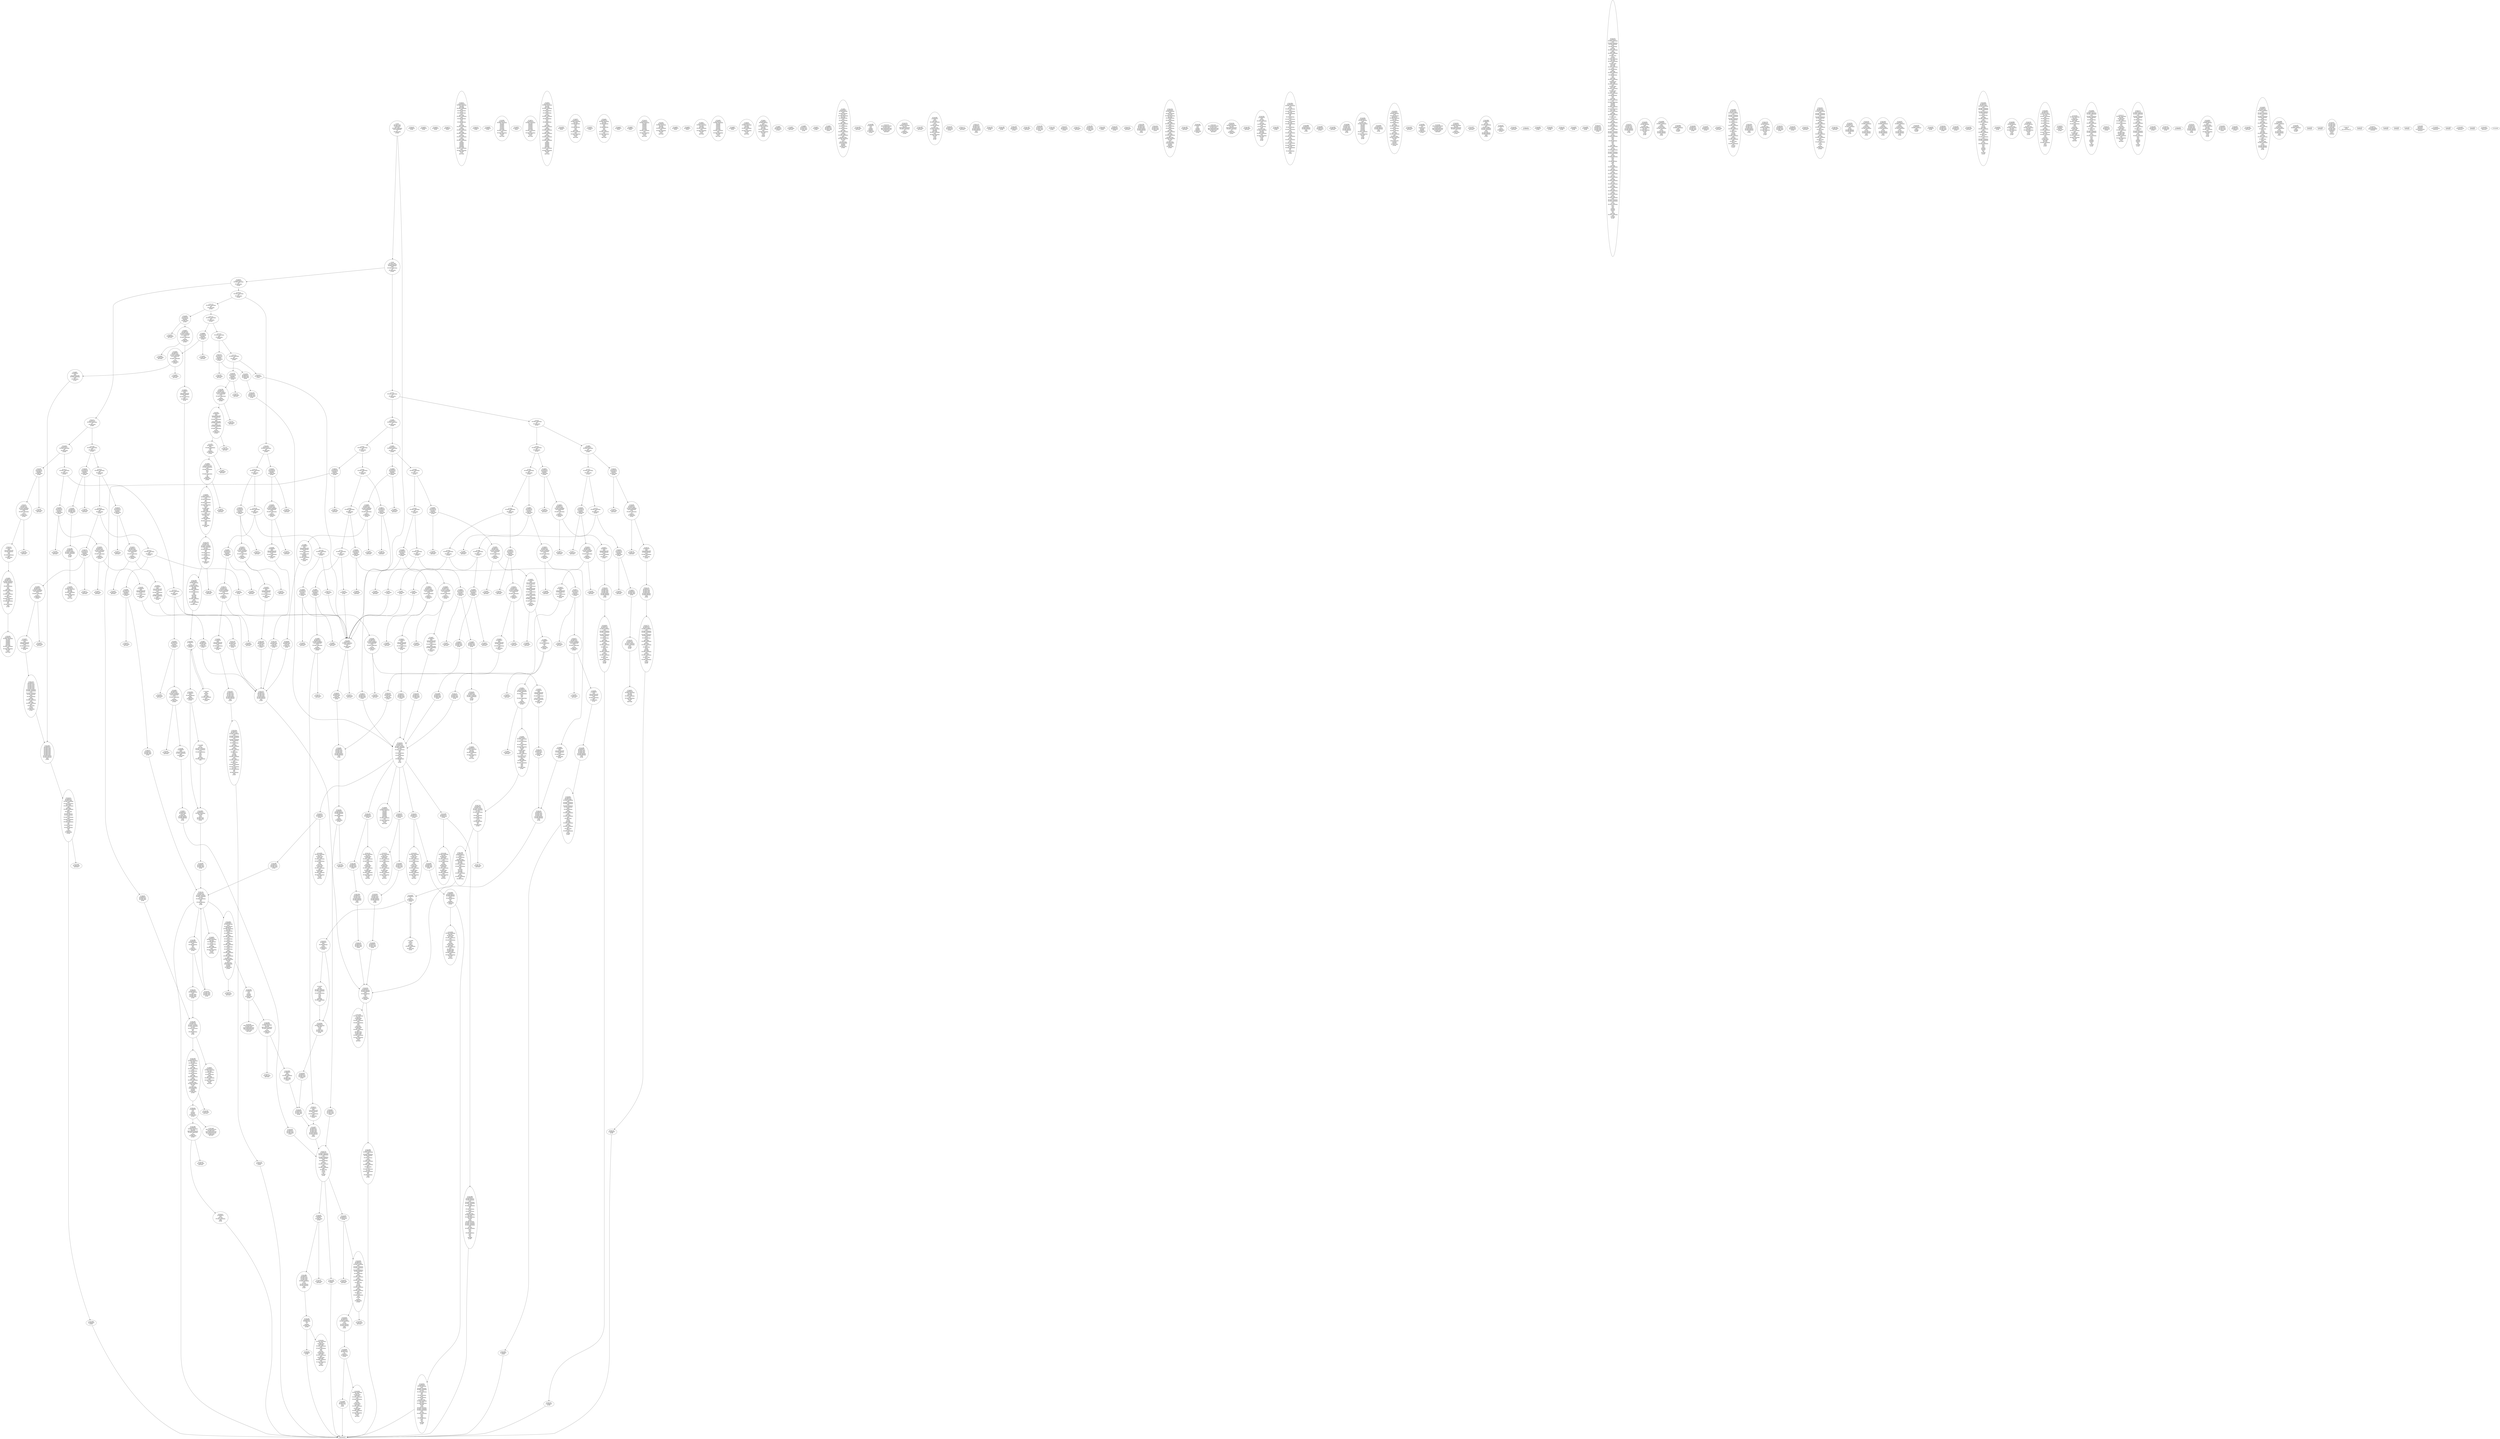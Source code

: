 /* Generated by GvGen v.1.0 (https://www.github.com/stricaud/gvgen) */

digraph G {
compound=true;
   node1 [label="[anywhere]"];
   node2 [label="# 0x0
PUSHX Data
PUSHX Data
MSTORE
PUSHX LogicData
CALLDATASIZE
LT
PUSHX Data
JUMPI
"];
   node3 [label="# 0xd
PUSHX Data
CALLDATALOAD
PUSHX BitData
SHR
PUSHX LogicData
GT
PUSHX Data
JUMPI
"];
   node4 [label="# 0x1e
PUSHX LogicData
GT
PUSHX Data
JUMPI
"];
   node5 [label="# 0x29
PUSHX LogicData
GT
PUSHX Data
JUMPI
"];
   node6 [label="# 0x34
PUSHX LogicData
EQ
PUSHX Data
JUMPI
"];
   node7 [label="# 0x3f
PUSHX LogicData
EQ
PUSHX Data
JUMPI
"];
   node8 [label="# 0x4a
PUSHX LogicData
EQ
PUSHX Data
JUMPI
"];
   node9 [label="# 0x55
PUSHX LogicData
EQ
PUSHX Data
JUMPI
"];
   node10 [label="# 0x60
PUSHX Data
JUMP
"];
   node11 [label="# 0x64
JUMPDEST
PUSHX LogicData
EQ
PUSHX Data
JUMPI
"];
   node12 [label="# 0x70
PUSHX LogicData
EQ
PUSHX Data
JUMPI
"];
   node13 [label="# 0x7b
PUSHX LogicData
EQ
PUSHX Data
JUMPI
"];
   node14 [label="# 0x86
PUSHX LogicData
EQ
PUSHX Data
JUMPI
"];
   node15 [label="# 0x91
PUSHX Data
JUMP
"];
   node16 [label="# 0x95
JUMPDEST
PUSHX LogicData
GT
PUSHX Data
JUMPI
"];
   node17 [label="# 0xa1
PUSHX LogicData
EQ
PUSHX Data
JUMPI
"];
   node18 [label="# 0xac
PUSHX LogicData
EQ
PUSHX Data
JUMPI
"];
   node19 [label="# 0xb7
PUSHX LogicData
EQ
PUSHX Data
JUMPI
"];
   node20 [label="# 0xc2
PUSHX LogicData
EQ
PUSHX Data
JUMPI
"];
   node21 [label="# 0xcd
PUSHX Data
JUMP
"];
   node22 [label="# 0xd1
JUMPDEST
PUSHX LogicData
EQ
PUSHX Data
JUMPI
"];
   node23 [label="# 0xdd
PUSHX LogicData
EQ
PUSHX Data
JUMPI
"];
   node24 [label="# 0xe8
PUSHX LogicData
EQ
PUSHX Data
JUMPI
"];
   node25 [label="# 0xf3
PUSHX LogicData
EQ
PUSHX Data
JUMPI
"];
   node26 [label="# 0xfe
PUSHX Data
JUMP
"];
   node27 [label="# 0x102
JUMPDEST
PUSHX LogicData
GT
PUSHX Data
JUMPI
"];
   node28 [label="# 0x10e
PUSHX LogicData
GT
PUSHX Data
JUMPI
"];
   node29 [label="# 0x119
PUSHX LogicData
EQ
PUSHX Data
JUMPI
"];
   node30 [label="# 0x124
PUSHX LogicData
EQ
PUSHX Data
JUMPI
"];
   node31 [label="# 0x12f
PUSHX LogicData
EQ
PUSHX Data
JUMPI
"];
   node32 [label="# 0x13a
PUSHX LogicData
EQ
PUSHX Data
JUMPI
"];
   node33 [label="# 0x145
PUSHX Data
JUMP
"];
   node34 [label="# 0x149
JUMPDEST
PUSHX LogicData
EQ
PUSHX Data
JUMPI
"];
   node35 [label="# 0x155
PUSHX LogicData
EQ
PUSHX Data
JUMPI
"];
   node36 [label="# 0x160
PUSHX LogicData
EQ
PUSHX Data
JUMPI
"];
   node37 [label="# 0x16b
PUSHX LogicData
EQ
PUSHX Data
JUMPI
"];
   node38 [label="# 0x176
PUSHX Data
JUMP
"];
   node39 [label="# 0x17a
JUMPDEST
PUSHX LogicData
GT
PUSHX Data
JUMPI
"];
   node40 [label="# 0x186
PUSHX LogicData
EQ
PUSHX Data
JUMPI
"];
   node41 [label="# 0x191
PUSHX LogicData
EQ
PUSHX Data
JUMPI
"];
   node42 [label="# 0x19c
PUSHX LogicData
EQ
PUSHX Data
JUMPI
"];
   node43 [label="# 0x1a7
PUSHX LogicData
EQ
PUSHX Data
JUMPI
"];
   node44 [label="# 0x1b2
PUSHX Data
JUMP
"];
   node45 [label="# 0x1b6
JUMPDEST
PUSHX LogicData
EQ
PUSHX Data
JUMPI
"];
   node46 [label="# 0x1c2
PUSHX LogicData
EQ
PUSHX Data
JUMPI
"];
   node47 [label="# 0x1cd
PUSHX LogicData
EQ
PUSHX Data
JUMPI
"];
   node48 [label="# 0x1d8
JUMPDEST
PUSHX LogicData
CALLVALUE
EQ
PUSHX Data
JUMPI
"];
   node49 [label="# 0x1e1
PUSHX Data
REVERT
"];
   node50 [label="# 0x1e5
JUMPDEST
PUSHX Data
CALLER
PUSHX Data
JUMP
"];
   node51 [label="# 0x1ee
JUMPDEST
STOP
"];
   node52 [label="# 0x1f0
JUMPDEST
CALLVALUE
ISZERO
PUSHX Data
JUMPI
"];
   node53 [label="# 0x1f8
PUSHX Data
REVERT
"];
   node54 [label="# 0x1fc
JUMPDEST
PUSHX Data
PUSHX ArithData
CALLDATASIZE
SUB
PUSHX LogicData
LT
ISZERO
PUSHX Data
JUMPI
"];
   node55 [label="# 0x20f
PUSHX Data
REVERT
"];
   node56 [label="# 0x213
JUMPDEST
ADD
CALLDATALOAD
PUSHX BitData
NOT
AND
PUSHX ArithData
ADD
PUSHX Data
JUMP
"];
   node57 [label="# 0x248
JUMPDEST
PUSHX MemData
MLOAD
ISZERO
ISZERO
ISZERO
ISZERO
MSTORE
PUSHX ArithData
ADD
PUSHX MemData
MLOAD
SUB
RETURN
"];
   node58 [label="# 0x262
JUMPDEST
CALLVALUE
ISZERO
PUSHX Data
JUMPI
"];
   node59 [label="# 0x26a
PUSHX Data
REVERT
"];
   node60 [label="# 0x26e
JUMPDEST
PUSHX Data
PUSHX ArithData
CALLDATASIZE
SUB
PUSHX LogicData
LT
ISZERO
PUSHX Data
JUMPI
"];
   node61 [label="# 0x281
PUSHX Data
REVERT
"];
   node62 [label="# 0x285
JUMPDEST
ADD
CALLDATALOAD
PUSHX BitData
AND
PUSHX ArithData
ADD
PUSHX Data
JUMP
"];
   node63 [label="# 0x2b1
JUMPDEST
STOP
"];
   node64 [label="# 0x2b3
JUMPDEST
CALLVALUE
ISZERO
PUSHX Data
JUMPI
"];
   node65 [label="# 0x2bb
PUSHX Data
REVERT
"];
   node66 [label="# 0x2bf
JUMPDEST
PUSHX Data
PUSHX ArithData
CALLDATASIZE
SUB
PUSHX LogicData
LT
ISZERO
PUSHX Data
JUMPI
"];
   node67 [label="# 0x2d2
PUSHX Data
REVERT
"];
   node68 [label="# 0x2d6
JUMPDEST
ADD
CALLDATALOAD
PUSHX ArithData
ADD
PUSHX Data
JUMP
"];
   node69 [label="# 0x2ec
JUMPDEST
STOP
"];
   node70 [label="# 0x2ee
JUMPDEST
CALLVALUE
ISZERO
PUSHX Data
JUMPI
"];
   node71 [label="# 0x2f6
PUSHX Data
REVERT
"];
   node72 [label="# 0x2fa
JUMPDEST
PUSHX Data
PUSHX Data
JUMP
"];
   node73 [label="# 0x303
JUMPDEST
PUSHX MemData
MLOAD
MSTORE
PUSHX ArithData
ADD
PUSHX MemData
MLOAD
SUB
RETURN
"];
   node74 [label="# 0x319
JUMPDEST
CALLVALUE
ISZERO
PUSHX Data
JUMPI
"];
   node75 [label="# 0x321
PUSHX Data
REVERT
"];
   node76 [label="# 0x325
JUMPDEST
PUSHX Data
PUSHX ArithData
CALLDATASIZE
SUB
PUSHX LogicData
LT
ISZERO
PUSHX Data
JUMPI
"];
   node77 [label="# 0x338
PUSHX Data
REVERT
"];
   node78 [label="# 0x33c
JUMPDEST
ADD
CALLDATALOAD
PUSHX BitData
AND
PUSHX ArithData
ADD
CALLDATALOAD
PUSHX ArithData
ADD
PUSHX Data
JUMP
"];
   node79 [label="# 0x372
JUMPDEST
STOP
"];
   node80 [label="# 0x374
JUMPDEST
CALLVALUE
ISZERO
PUSHX Data
JUMPI
"];
   node81 [label="# 0x37c
PUSHX Data
REVERT
"];
   node82 [label="# 0x380
JUMPDEST
PUSHX Data
PUSHX ArithData
CALLDATASIZE
SUB
PUSHX LogicData
LT
ISZERO
PUSHX Data
JUMPI
"];
   node83 [label="# 0x393
PUSHX Data
REVERT
"];
   node84 [label="# 0x397
JUMPDEST
ADD
CALLDATALOAD
PUSHX BitData
AND
PUSHX ArithData
ADD
PUSHX Data
JUMP
"];
   node85 [label="# 0x3c3
JUMPDEST
PUSHX MemData
MLOAD
MSTORE
PUSHX ArithData
ADD
PUSHX BitData
AND
PUSHX BitData
AND
MSTORE
PUSHX ArithData
ADD
PUSHX BitData
NOT
AND
PUSHX BitData
NOT
AND
MSTORE
PUSHX ArithData
ADD
MSTORE
PUSHX ArithData
ADD
MSTORE
PUSHX ArithData
ADD
MSTORE
PUSHX ArithData
ADD
MSTORE
PUSHX ArithData
ADD
ISZERO
ISZERO
ISZERO
ISZERO
MSTORE
PUSHX ArithData
ADD
PUSHX MemData
MLOAD
SUB
RETURN
"];
   node86 [label="# 0x46e
JUMPDEST
CALLVALUE
ISZERO
PUSHX Data
JUMPI
"];
   node87 [label="# 0x476
PUSHX Data
REVERT
"];
   node88 [label="# 0x47a
JUMPDEST
PUSHX Data
PUSHX Data
JUMP
"];
   node89 [label="# 0x483
JUMPDEST
PUSHX MemData
MLOAD
PUSHX BitData
AND
PUSHX BitData
AND
MSTORE
PUSHX ArithData
ADD
PUSHX MemData
MLOAD
SUB
RETURN
"];
   node90 [label="# 0x4c5
JUMPDEST
CALLVALUE
ISZERO
PUSHX Data
JUMPI
"];
   node91 [label="# 0x4cd
PUSHX Data
REVERT
"];
   node92 [label="# 0x4d1
JUMPDEST
PUSHX Data
PUSHX ArithData
CALLDATASIZE
SUB
PUSHX LogicData
LT
ISZERO
PUSHX Data
JUMPI
"];
   node93 [label="# 0x4e4
PUSHX Data
REVERT
"];
   node94 [label="# 0x4e8
JUMPDEST
ADD
CALLDATALOAD
PUSHX BitData
AND
PUSHX ArithData
ADD
PUSHX Data
JUMP
"];
   node95 [label="# 0x514
JUMPDEST
STOP
"];
   node96 [label="# 0x516
JUMPDEST
CALLVALUE
ISZERO
PUSHX Data
JUMPI
"];
   node97 [label="# 0x51e
PUSHX Data
REVERT
"];
   node98 [label="# 0x522
JUMPDEST
PUSHX Data
PUSHX ArithData
CALLDATASIZE
SUB
PUSHX LogicData
LT
ISZERO
PUSHX Data
JUMPI
"];
   node99 [label="# 0x535
PUSHX Data
REVERT
"];
   node100 [label="# 0x539
JUMPDEST
ADD
CALLDATALOAD
PUSHX BitData
AND
PUSHX ArithData
ADD
PUSHX Data
JUMP
"];
   node101 [label="# 0x565
JUMPDEST
STOP
"];
   node102 [label="# 0x567
JUMPDEST
CALLVALUE
ISZERO
PUSHX Data
JUMPI
"];
   node103 [label="# 0x56f
PUSHX Data
REVERT
"];
   node104 [label="# 0x573
JUMPDEST
PUSHX Data
PUSHX ArithData
CALLDATASIZE
SUB
PUSHX LogicData
LT
ISZERO
PUSHX Data
JUMPI
"];
   node105 [label="# 0x586
PUSHX Data
REVERT
"];
   node106 [label="# 0x58a
JUMPDEST
ADD
CALLDATALOAD
PUSHX BitData
AND
PUSHX ArithData
ADD
PUSHX Data
JUMP
"];
   node107 [label="# 0x5b6
JUMPDEST
PUSHX MemData
MLOAD
ISZERO
ISZERO
ISZERO
ISZERO
MSTORE
PUSHX ArithData
ADD
PUSHX MemData
MLOAD
SUB
RETURN
"];
   node108 [label="# 0x5d0
JUMPDEST
CALLVALUE
ISZERO
PUSHX Data
JUMPI
"];
   node109 [label="# 0x5d8
PUSHX Data
REVERT
"];
   node110 [label="# 0x5dc
JUMPDEST
PUSHX Data
PUSHX ArithData
CALLDATASIZE
SUB
PUSHX LogicData
LT
ISZERO
PUSHX Data
JUMPI
"];
   node111 [label="# 0x5ef
PUSHX Data
REVERT
"];
   node112 [label="# 0x5f3
JUMPDEST
ADD
CALLDATALOAD
PUSHX BitData
AND
PUSHX ArithData
ADD
CALLDATALOAD
PUSHX ArithData
ADD
PUSHX Data
JUMP
"];
   node113 [label="# 0x629
JUMPDEST
STOP
"];
   node114 [label="# 0x62b
JUMPDEST
CALLVALUE
ISZERO
PUSHX Data
JUMPI
"];
   node115 [label="# 0x633
PUSHX Data
REVERT
"];
   node116 [label="# 0x637
JUMPDEST
PUSHX Data
PUSHX ArithData
CALLDATASIZE
SUB
PUSHX LogicData
LT
ISZERO
PUSHX Data
JUMPI
"];
   node117 [label="# 0x64a
PUSHX Data
REVERT
"];
   node118 [label="# 0x64e
JUMPDEST
ADD
CALLDATALOAD
PUSHX BitData
AND
PUSHX ArithData
ADD
PUSHX Data
JUMP
"];
   node119 [label="# 0x67a
JUMPDEST
PUSHX MemData
MLOAD
ISZERO
ISZERO
ISZERO
ISZERO
MSTORE
PUSHX ArithData
ADD
PUSHX MemData
MLOAD
SUB
RETURN
"];
   node120 [label="# 0x694
JUMPDEST
CALLVALUE
ISZERO
PUSHX Data
JUMPI
"];
   node121 [label="# 0x69c
PUSHX Data
REVERT
"];
   node122 [label="# 0x6a0
JUMPDEST
PUSHX Data
PUSHX ArithData
CALLDATASIZE
SUB
PUSHX LogicData
LT
ISZERO
PUSHX Data
JUMPI
"];
   node123 [label="# 0x6b3
PUSHX Data
REVERT
"];
   node124 [label="# 0x6b7
JUMPDEST
ADD
CALLDATALOAD
PUSHX ArithData
ADD
PUSHX Data
JUMP
"];
   node125 [label="# 0x6cd
JUMPDEST
PUSHX MemData
MLOAD
MSTORE
PUSHX ArithData
ADD
PUSHX BitData
AND
PUSHX BitData
AND
MSTORE
PUSHX ArithData
ADD
PUSHX BitData
NOT
AND
PUSHX BitData
NOT
AND
MSTORE
PUSHX ArithData
ADD
MSTORE
PUSHX ArithData
ADD
MSTORE
PUSHX ArithData
ADD
MSTORE
PUSHX ArithData
ADD
MSTORE
PUSHX ArithData
ADD
ISZERO
ISZERO
ISZERO
ISZERO
MSTORE
PUSHX ArithData
ADD
PUSHX MemData
MLOAD
SUB
RETURN
"];
   node126 [label="# 0x778
JUMPDEST
CALLVALUE
ISZERO
PUSHX Data
JUMPI
"];
   node127 [label="# 0x780
PUSHX Data
REVERT
"];
   node128 [label="# 0x784
JUMPDEST
PUSHX Data
PUSHX Data
JUMP
"];
   node129 [label="# 0x78d
JUMPDEST
STOP
"];
   node130 [label="# 0x78f
JUMPDEST
CALLVALUE
ISZERO
PUSHX Data
JUMPI
"];
   node131 [label="# 0x797
PUSHX Data
REVERT
"];
   node132 [label="# 0x79b
JUMPDEST
PUSHX Data
PUSHX ArithData
CALLDATASIZE
SUB
PUSHX LogicData
LT
ISZERO
PUSHX Data
JUMPI
"];
   node133 [label="# 0x7ae
PUSHX Data
REVERT
"];
   node134 [label="# 0x7b2
JUMPDEST
ADD
CALLDATALOAD
PUSHX BitData
AND
PUSHX ArithData
ADD
CALLDATALOAD
PUSHX ArithData
ADD
CALLDATALOAD
PUSHX ArithData
ADD
PUSHX LogicData
GT
ISZERO
PUSHX Data
JUMPI
"];
   node135 [label="# 0x7f5
PUSHX Data
REVERT
"];
   node136 [label="# 0x7f9
JUMPDEST
ADD
PUSHX ArithData
ADD
GT
ISZERO
PUSHX Data
JUMPI
"];
   node137 [label="# 0x807
PUSHX Data
REVERT
"];
   node138 [label="# 0x80b
JUMPDEST
CALLDATALOAD
PUSHX ArithData
ADD
PUSHX ArithData
MUL
ADD
GT
PUSHX LogicData
GT
OR
ISZERO
PUSHX Data
JUMPI
"];
   node139 [label="# 0x829
PUSHX Data
REVERT
"];
   node140 [label="# 0x82d
JUMPDEST
PUSHX ArithData
ADD
PUSHX ArithData
DIV
MUL
PUSHX ArithData
ADD
PUSHX MemData
MLOAD
ADD
PUSHX Data
MSTORE
MSTORE
PUSHX ArithData
ADD
CALLDATACOPY
PUSHX Data
ADD
MSTORE
PUSHX BitData
NOT
PUSHX ArithData
ADD
AND
ADD
PUSHX Data
JUMP
"];
   node141 [label="# 0x87f
JUMPDEST
PUSHX MemData
MLOAD
PUSHX BitData
NOT
AND
PUSHX BitData
NOT
AND
MSTORE
PUSHX ArithData
ADD
PUSHX MemData
MLOAD
SUB
RETURN
"];
   node142 [label="# 0x8d3
JUMPDEST
CALLVALUE
ISZERO
PUSHX Data
JUMPI
"];
   node143 [label="# 0x8db
PUSHX Data
REVERT
"];
   node144 [label="# 0x8df
JUMPDEST
PUSHX Data
PUSHX ArithData
CALLDATASIZE
SUB
PUSHX LogicData
LT
ISZERO
PUSHX Data
JUMPI
"];
   node145 [label="# 0x8f2
PUSHX Data
REVERT
"];
   node146 [label="# 0x8f6
JUMPDEST
ADD
CALLDATALOAD
PUSHX BitData
AND
PUSHX ArithData
ADD
CALLDATALOAD
ISZERO
ISZERO
PUSHX ArithData
ADD
PUSHX Data
JUMP
"];
   node147 [label="# 0x92e
JUMPDEST
STOP
"];
   node148 [label="# 0x930
JUMPDEST
CALLVALUE
ISZERO
PUSHX Data
JUMPI
"];
   node149 [label="# 0x938
PUSHX Data
REVERT
"];
   node150 [label="# 0x93c
JUMPDEST
PUSHX Data
PUSHX ArithData
CALLDATASIZE
SUB
PUSHX LogicData
LT
ISZERO
PUSHX Data
JUMPI
"];
   node151 [label="# 0x94f
PUSHX Data
REVERT
"];
   node152 [label="# 0x953
JUMPDEST
ADD
CALLDATALOAD
PUSHX BitData
AND
PUSHX ArithData
ADD
CALLDATALOAD
PUSHX BitData
AND
PUSHX ArithData
ADD
CALLDATALOAD
PUSHX ArithData
ADD
CALLDATALOAD
PUSHX ArithData
ADD
PUSHX LogicData
GT
ISZERO
PUSHX Data
JUMPI
"];
   node153 [label="# 0x9b6
PUSHX Data
REVERT
"];
   node154 [label="# 0x9ba
JUMPDEST
ADD
PUSHX ArithData
ADD
GT
ISZERO
PUSHX Data
JUMPI
"];
   node155 [label="# 0x9c8
PUSHX Data
REVERT
"];
   node156 [label="# 0x9cc
JUMPDEST
CALLDATALOAD
PUSHX ArithData
ADD
PUSHX ArithData
MUL
ADD
GT
PUSHX LogicData
GT
OR
ISZERO
PUSHX Data
JUMPI
"];
   node157 [label="# 0x9ea
PUSHX Data
REVERT
"];
   node158 [label="# 0x9ee
JUMPDEST
PUSHX ArithData
ADD
PUSHX ArithData
DIV
MUL
PUSHX ArithData
ADD
PUSHX MemData
MLOAD
ADD
PUSHX Data
MSTORE
MSTORE
PUSHX ArithData
ADD
CALLDATACOPY
PUSHX Data
ADD
MSTORE
PUSHX BitData
NOT
PUSHX ArithData
ADD
AND
ADD
PUSHX Data
JUMP
"];
   node159 [label="# 0xa40
JUMPDEST
PUSHX MemData
MLOAD
PUSHX BitData
NOT
AND
PUSHX BitData
NOT
AND
MSTORE
PUSHX ArithData
ADD
PUSHX MemData
MLOAD
SUB
RETURN
"];
   node160 [label="# 0xa94
JUMPDEST
CALLVALUE
ISZERO
PUSHX Data
JUMPI
"];
   node161 [label="# 0xa9c
PUSHX Data
REVERT
"];
   node162 [label="# 0xaa0
JUMPDEST
PUSHX Data
PUSHX ArithData
CALLDATASIZE
SUB
PUSHX LogicData
LT
ISZERO
PUSHX Data
JUMPI
"];
   node163 [label="# 0xab3
PUSHX Data
REVERT
"];
   node164 [label="# 0xab7
JUMPDEST
ADD
CALLDATALOAD
PUSHX BitData
AND
PUSHX ArithData
ADD
CALLDATALOAD
PUSHX ArithData
ADD
PUSHX Data
JUMP
"];
   node165 [label="# 0xaed
JUMPDEST
STOP
"];
   node166 [label="# 0xaef
JUMPDEST
CALLVALUE
ISZERO
PUSHX Data
JUMPI
"];
   node167 [label="# 0xaf7
PUSHX Data
REVERT
"];
   node168 [label="# 0xafb
JUMPDEST
PUSHX Data
PUSHX Data
JUMP
"];
   node169 [label="# 0xb04
JUMPDEST
PUSHX MemData
MLOAD
MSTORE
PUSHX ArithData
ADD
PUSHX MemData
MLOAD
SUB
RETURN
"];
   node170 [label="# 0xb1a
JUMPDEST
CALLVALUE
ISZERO
PUSHX Data
JUMPI
"];
   node171 [label="# 0xb22
PUSHX Data
REVERT
"];
   node172 [label="# 0xb26
JUMPDEST
PUSHX Data
PUSHX Data
JUMP
"];
   node173 [label="# 0xb2f
JUMPDEST
PUSHX MemData
MLOAD
PUSHX BitData
AND
PUSHX BitData
AND
MSTORE
PUSHX ArithData
ADD
PUSHX MemData
MLOAD
SUB
RETURN
"];
   node174 [label="# 0xb71
JUMPDEST
CALLVALUE
ISZERO
PUSHX Data
JUMPI
"];
   node175 [label="# 0xb79
PUSHX Data
REVERT
"];
   node176 [label="# 0xb7d
JUMPDEST
PUSHX Data
PUSHX Data
JUMP
"];
   node177 [label="# 0xb86
JUMPDEST
PUSHX MemData
MLOAD
ISZERO
ISZERO
ISZERO
ISZERO
MSTORE
PUSHX ArithData
ADD
PUSHX MemData
MLOAD
SUB
RETURN
"];
   node178 [label="# 0xba0
JUMPDEST
CALLVALUE
ISZERO
PUSHX Data
JUMPI
"];
   node179 [label="# 0xba8
PUSHX Data
REVERT
"];
   node180 [label="# 0xbac
JUMPDEST
PUSHX Data
PUSHX ArithData
CALLDATASIZE
SUB
PUSHX LogicData
LT
ISZERO
PUSHX Data
JUMPI
"];
   node181 [label="# 0xbbf
PUSHX Data
REVERT
"];
   node182 [label="# 0xbc3
JUMPDEST
ADD
CALLDATALOAD
PUSHX BitData
AND
PUSHX ArithData
ADD
PUSHX Data
JUMP
"];
   node183 [label="# 0xbef
JUMPDEST
STOP
"];
   node184 [label="# 0xbf1
JUMPDEST
CALLVALUE
ISZERO
PUSHX Data
JUMPI
"];
   node185 [label="# 0xbf9
PUSHX Data
REVERT
"];
   node186 [label="# 0xbfd
JUMPDEST
PUSHX Data
PUSHX ArithData
CALLDATASIZE
SUB
PUSHX LogicData
LT
ISZERO
PUSHX Data
JUMPI
"];
   node187 [label="# 0xc10
PUSHX Data
REVERT
"];
   node188 [label="# 0xc14
JUMPDEST
ADD
CALLDATALOAD
PUSHX BitData
AND
PUSHX ArithData
ADD
PUSHX Data
JUMP
"];
   node189 [label="# 0xc40
JUMPDEST
PUSHX MemData
MLOAD
ISZERO
ISZERO
ISZERO
ISZERO
MSTORE
PUSHX ArithData
ADD
PUSHX MemData
MLOAD
SUB
RETURN
"];
   node190 [label="# 0xc5a
JUMPDEST
CALLVALUE
ISZERO
PUSHX Data
JUMPI
"];
   node191 [label="# 0xc62
PUSHX Data
REVERT
"];
   node192 [label="# 0xc66
JUMPDEST
PUSHX Data
PUSHX ArithData
CALLDATASIZE
SUB
PUSHX LogicData
LT
ISZERO
PUSHX Data
JUMPI
"];
   node193 [label="# 0xc79
PUSHX Data
REVERT
"];
   node194 [label="# 0xc7d
JUMPDEST
ADD
CALLDATALOAD
PUSHX BitData
AND
PUSHX ArithData
ADD
PUSHX Data
JUMP
"];
   node195 [label="# 0xca9
JUMPDEST
PUSHX MemData
MLOAD
MSTORE
PUSHX ArithData
ADD
PUSHX MemData
MLOAD
SUB
RETURN
"];
   node196 [label="# 0xcbf
JUMPDEST
CALLVALUE
ISZERO
PUSHX Data
JUMPI
"];
   node197 [label="# 0xcc7
PUSHX Data
REVERT
"];
   node198 [label="# 0xccb
JUMPDEST
PUSHX Data
PUSHX ArithData
CALLDATASIZE
SUB
PUSHX LogicData
LT
ISZERO
PUSHX Data
JUMPI
"];
   node199 [label="# 0xcde
PUSHX Data
REVERT
"];
   node200 [label="# 0xce2
JUMPDEST
ADD
CALLDATALOAD
PUSHX BitData
AND
PUSHX ArithData
ADD
PUSHX Data
JUMP
"];
   node201 [label="# 0xd0e
JUMPDEST
STOP
"];
   node202 [label="# 0xd10
JUMPDEST
CALLVALUE
ISZERO
PUSHX Data
JUMPI
"];
   node203 [label="# 0xd18
PUSHX Data
REVERT
"];
   node204 [label="# 0xd1c
JUMPDEST
PUSHX Data
PUSHX Data
JUMP
"];
   node205 [label="# 0xd25
JUMPDEST
PUSHX MemData
MLOAD
MSTORE
PUSHX ArithData
ADD
PUSHX MemData
MLOAD
SUB
RETURN
"];
   node206 [label="# 0xd3b
JUMPDEST
CALLVALUE
ISZERO
PUSHX Data
JUMPI
"];
   node207 [label="# 0xd43
PUSHX Data
REVERT
"];
   node208 [label="# 0xd47
JUMPDEST
PUSHX Data
PUSHX Data
JUMP
"];
   node209 [label="# 0xd50
JUMPDEST
STOP
"];
   node210 [label="# 0xd52
JUMPDEST
CALLVALUE
ISZERO
PUSHX Data
JUMPI
"];
   node211 [label="# 0xd5a
PUSHX Data
REVERT
"];
   node212 [label="# 0xd5e
JUMPDEST
PUSHX Data
PUSHX ArithData
CALLDATASIZE
SUB
PUSHX LogicData
LT
ISZERO
PUSHX Data
JUMPI
"];
   node213 [label="# 0xd71
PUSHX Data
REVERT
"];
   node214 [label="# 0xd75
JUMPDEST
ADD
CALLDATALOAD
PUSHX BitData
AND
PUSHX ArithData
ADD
PUSHX Data
JUMP
"];
   node215 [label="# 0xda1
JUMPDEST
PUSHX MemData
MLOAD
MSTORE
PUSHX ArithData
ADD
PUSHX MemData
MLOAD
SUB
RETURN
"];
   node216 [label="# 0xdb7
JUMPDEST
CALLVALUE
ISZERO
PUSHX Data
JUMPI
"];
   node217 [label="# 0xdbf
PUSHX Data
REVERT
"];
   node218 [label="# 0xdc3
JUMPDEST
PUSHX Data
PUSHX ArithData
CALLDATASIZE
SUB
PUSHX LogicData
LT
ISZERO
PUSHX Data
JUMPI
"];
   node219 [label="# 0xdd6
PUSHX Data
REVERT
"];
   node220 [label="# 0xdda
JUMPDEST
ADD
CALLDATALOAD
PUSHX BitData
AND
PUSHX ArithData
ADD
PUSHX Data
JUMP
"];
   node221 [label="# 0xe06
JUMPDEST
PUSHX MemData
MLOAD
ISZERO
ISZERO
ISZERO
ISZERO
MSTORE
PUSHX ArithData
ADD
PUSHX MemData
MLOAD
SUB
RETURN
"];
   node222 [label="# 0xe20
JUMPDEST
CALLVALUE
ISZERO
PUSHX Data
JUMPI
"];
   node223 [label="# 0xe28
PUSHX Data
REVERT
"];
   node224 [label="# 0xe2c
JUMPDEST
PUSHX Data
PUSHX ArithData
CALLDATASIZE
SUB
PUSHX LogicData
LT
ISZERO
PUSHX Data
JUMPI
"];
   node225 [label="# 0xe3f
PUSHX Data
REVERT
"];
   node226 [label="# 0xe43
JUMPDEST
ADD
CALLDATALOAD
PUSHX BitData
AND
PUSHX ArithData
ADD
PUSHX Data
JUMP
"];
   node227 [label="# 0xe6f
JUMPDEST
STOP
"];
   node228 [label="# 0xe71
JUMPDEST
CALLVALUE
ISZERO
PUSHX Data
JUMPI
"];
   node229 [label="# 0xe79
PUSHX Data
REVERT
"];
   node230 [label="# 0xe7d
JUMPDEST
PUSHX Data
PUSHX ArithData
CALLDATASIZE
SUB
PUSHX LogicData
LT
ISZERO
PUSHX Data
JUMPI
"];
   node231 [label="# 0xe90
PUSHX Data
REVERT
"];
   node232 [label="# 0xe94
JUMPDEST
ADD
CALLDATALOAD
PUSHX BitData
AND
PUSHX ArithData
ADD
PUSHX Data
JUMP
"];
   node233 [label="# 0xec0
JUMPDEST
PUSHX MemData
MLOAD
MSTORE
PUSHX ArithData
ADD
PUSHX MemData
MLOAD
SUB
RETURN
"];
   node234 [label="# 0xed6
JUMPDEST
PUSHX Data
PUSHX Data
PUSHX Data
PUSHX BitData
PUSHX BitData
AND
JUMP
"];
   node235 [label="# 0xeec
JUMPDEST
PUSHX BitData
AND
PUSHX Data
PUSHX MemData
MLOAD
MSTORE
PUSHX ArithData
ADD
PUSHX MemData
MLOAD
SUB
LOGX
JUMP
"];
   node236 [label="# 0xf40
JUMPDEST
PUSHX Data
PUSHX ArithData
PUSHX BitData
NOT
AND
PUSHX BitData
NOT
AND
MSTORE
PUSHX ArithData
ADD
MSTORE
PUSHX ArithData
ADD
PUSHX Data
SHA3
PUSHX ArithData
SLOAD
PUSHX ArithData
EXP
DIV
PUSHX BitData
AND
JUMP
"];
   node237 [label="# 0xfa7
JUMPDEST
PUSHX Data
CALLER
PUSHX Data
JUMP
"];
   node238 [label="# 0xfb0
JUMPDEST
PUSHX Data
JUMPI
"];
   node239 [label="# 0xfb5
PUSHX Data
REVERT
"];
   node240 [label="# 0xfb9
JUMPDEST
PUSHX Data
PUSHX Data
JUMP
"];
   node241 [label="# 0xfc2
JUMPDEST
JUMP
"];
   node242 [label="# 0xfc5
JUMPDEST
PUSHX Data
CALLER
PUSHX Data
PUSHX BitData
PUSHX BitData
AND
JUMP
"];
   node243 [label="# 0xfdb
JUMPDEST
PUSHX Data
PUSHX Data
JUMP
"];
   node244 [label="# 0xfe3
JUMPDEST
PUSHX BitData
AND
PUSHX BitData
CALLER
PUSHX MemData
MLOAD
PUSHX BitData
AND
PUSHX BitData
SHL
MSTORE
PUSHX ArithData
ADD
PUSHX BitData
AND
PUSHX BitData
AND
MSTORE
PUSHX ArithData
ADD
MSTORE
PUSHX ArithData
ADD
PUSHX Data
PUSHX MemData
MLOAD
SUB
PUSHX Data
EXTCODESIZE
ISZERO
ISZERO
PUSHX Data
JUMPI
"];
   node245 [label="# 0x1065
PUSHX Data
REVERT
"];
   node246 [label="# 0x1069
JUMPDEST
GAS
CALL
ISZERO
ISZERO
PUSHX Data
JUMPI
"];
   node247 [label="# 0x1074
RETURNDATASIZE
PUSHX Data
RETURNDATACOPY
RETURNDATASIZE
PUSHX Data
REVERT
"];
   node248 [label="# 0x107d
JUMPDEST
PUSHX MemData
MLOAD
RETURNDATASIZE
PUSHX LogicData
LT
ISZERO
PUSHX Data
JUMPI
"];
   node249 [label="# 0x108f
PUSHX Data
REVERT
"];
   node250 [label="# 0x1093
JUMPDEST
ADD
MLOAD
PUSHX ArithData
ADD
CALLER
PUSHX BitData
AND
PUSHX Data
PUSHX MemData
MLOAD
MSTORE
PUSHX ArithData
ADD
PUSHX MemData
MLOAD
SUB
LOGX
JUMP
"];
   node251 [label="# 0x10f6
JUMPDEST
PUSHX Data
PUSHX ArithData
PUSHX ArithData
ADD
SLOAD
JUMP
"];
   node252 [label="# 0x1103
JUMPDEST
PUSHX Data
CALLER
PUSHX Data
JUMP
"];
   node253 [label="# 0x110c
JUMPDEST
PUSHX Data
JUMPI
"];
   node254 [label="# 0x1111
PUSHX Data
REVERT
"];
   node255 [label="# 0x1115
JUMPDEST
PUSHX Data
PUSHX Data
PUSHX BitData
PUSHX BitData
AND
JUMP
"];
   node256 [label="# 0x112b
JUMPDEST
JUMP
"];
   node257 [label="# 0x112f
JUMPDEST
PUSHX Data
PUSHX Data
PUSHX Data
PUSHX Data
PUSHX Data
PUSHX ArithData
PUSHX ArithData
ADD
PUSHX ArithData
PUSHX BitData
AND
PUSHX BitData
AND
MSTORE
PUSHX ArithData
ADD
MSTORE
PUSHX ArithData
ADD
PUSHX Data
SHA3
SLOAD
PUSHX Data
JUMP
"];
   node258 [label="# 0x1186
JUMPDEST
JUMP
"];
   node259 [label="# 0x11a1
JUMPDEST
PUSHX Data
PUSHX StorData
PUSHX ArithData
SLOAD
PUSHX ArithData
EXP
DIV
PUSHX BitData
AND
JUMP
"];
   node260 [label="# 0x11cb
JUMPDEST
PUSHX Data
CALLER
PUSHX Data
JUMP
"];
   node261 [label="# 0x11d4
JUMPDEST
PUSHX Data
JUMPI
"];
   node262 [label="# 0x11d9
PUSHX Data
REVERT
"];
   node263 [label="# 0x11dd
JUMPDEST
PUSHX Data
PUSHX Data
JUMP
"];
   node264 [label="# 0x11e6
JUMPDEST
JUMP
"];
   node265 [label="# 0x11e9
JUMPDEST
PUSHX Data
CALLER
PUSHX Data
JUMP
"];
   node266 [label="# 0x11f2
JUMPDEST
PUSHX Data
JUMPI
"];
   node267 [label="# 0x11f7
PUSHX Data
REVERT
"];
   node268 [label="# 0x11fb
JUMPDEST
PUSHX Data
PUSHX Data
JUMP
"];
   node269 [label="# 0x1204
JUMPDEST
JUMP
"];
   node270 [label="# 0x1207
JUMPDEST
PUSHX Data
PUSHX Data
PUSHX Data
PUSHX BitData
PUSHX BitData
AND
JUMP
"];
   node271 [label="# 0x121d
JUMPDEST
JUMP
"];
   node272 [label="# 0x1224
JUMPDEST
PUSHX Data
CALLER
PUSHX Data
JUMP
"];
   node273 [label="# 0x122d
JUMPDEST
PUSHX Data
JUMPI
"];
   node274 [label="# 0x1232
PUSHX Data
REVERT
"];
   node275 [label="# 0x1236
JUMPDEST
PUSHX Data
PUSHX Data
PUSHX BitData
PUSHX BitData
AND
JUMP
"];
   node276 [label="# 0x124c
JUMPDEST
PUSHX Data
PUSHX Data
JUMP
"];
   node277 [label="# 0x1254
JUMPDEST
PUSHX BitData
AND
PUSHX BitData
CALLER
PUSHX MemData
MLOAD
PUSHX BitData
AND
PUSHX BitData
SHL
MSTORE
PUSHX ArithData
ADD
PUSHX BitData
AND
PUSHX BitData
AND
MSTORE
PUSHX ArithData
ADD
MSTORE
PUSHX ArithData
ADD
PUSHX Data
PUSHX MemData
MLOAD
SUB
PUSHX Data
EXTCODESIZE
ISZERO
ISZERO
PUSHX Data
JUMPI
"];
   node278 [label="# 0x12d6
PUSHX Data
REVERT
"];
   node279 [label="# 0x12da
JUMPDEST
GAS
CALL
ISZERO
ISZERO
PUSHX Data
JUMPI
"];
   node280 [label="# 0x12e5
RETURNDATASIZE
PUSHX Data
RETURNDATACOPY
RETURNDATASIZE
PUSHX Data
REVERT
"];
   node281 [label="# 0x12ee
JUMPDEST
PUSHX MemData
MLOAD
RETURNDATASIZE
PUSHX LogicData
LT
ISZERO
PUSHX Data
JUMPI
"];
   node282 [label="# 0x1300
PUSHX Data
REVERT
"];
   node283 [label="# 0x1304
JUMPDEST
ADD
MLOAD
PUSHX ArithData
ADD
CALLER
PUSHX BitData
AND
PUSHX BitData
AND
PUSHX Data
PUSHX MemData
MLOAD
MSTORE
PUSHX ArithData
ADD
PUSHX MemData
MLOAD
SUB
LOGX
JUMP
"];
   node284 [label="# 0x137f
JUMPDEST
PUSHX Data
PUSHX Data
PUSHX Data
PUSHX BitData
PUSHX BitData
AND
JUMP
"];
   node285 [label="# 0x1395
JUMPDEST
JUMP
"];
   node286 [label="# 0x139c
JUMPDEST
PUSHX Data
PUSHX Data
PUSHX Data
PUSHX Data
PUSHX Data
PUSHX Data
PUSHX Data
PUSHX BitData
PUSHX BitData
AND
JUMP
"];
   node287 [label="# 0x13be
JUMPDEST
PUSHX ArithData
ADD
SLOAD
PUSHX ArithData
ADD
PUSHX ArithData
SLOAD
PUSHX ArithData
EXP
DIV
PUSHX BitData
AND
PUSHX ArithData
ADD
PUSHX ArithData
SLOAD
PUSHX ArithData
EXP
DIV
PUSHX BitData
SHL
PUSHX ArithData
ADD
SLOAD
PUSHX ArithData
ADD
SLOAD
PUSHX ArithData
ADD
SLOAD
PUSHX ArithData
ADD
SLOAD
PUSHX ArithData
ADD
PUSHX ArithData
SLOAD
PUSHX ArithData
EXP
DIV
PUSHX BitData
AND
JUMP
"];
   node288 [label="# 0x143e
JUMPDEST
PUSHX Data
PUSHX Data
JUMP
"];
   node289 [label="# 0x1446
JUMPDEST
PUSHX Data
JUMPI
"];
   node290 [label="# 0x144b
PUSHX MemData
MLOAD
PUSHX Data
MSTORE
PUSHX ArithData
ADD
PUSHX ArithData
ADD
SUB
MSTORE
PUSHX Data
MSTORE
PUSHX ArithData
ADD
PUSHX Data
MSTORE
PUSHX ArithData
ADD
PUSHX MemData
MLOAD
SUB
REVERT
"];
   node291 [label="# 0x14b8
JUMPDEST
PUSHX BitData
PUSHX BitData
AND
PUSHX StorData
PUSHX ArithData
SLOAD
PUSHX ArithData
EXP
DIV
PUSHX BitData
AND
PUSHX BitData
AND
PUSHX Data
PUSHX MemData
MLOAD
PUSHX MemData
MLOAD
SUB
LOGX
PUSHX BitData
PUSHX StorData
PUSHX ArithData
PUSHX ArithData
EXP
SLOAD
PUSHX ArithData
MUL
NOT
AND
PUSHX BitData
AND
MUL
OR
SSTORE
JUMP
"];
   node292 [label="# 0x1579
JUMPDEST
PUSHX Data
PUSHX StorData
PUSHX ArithData
SLOAD
PUSHX ArithData
EXP
DIV
PUSHX BitData
AND
PUSHX BitData
AND
CALLER
PUSHX BitData
AND
EQ
PUSHX Data
JUMPI
"];
   node293 [label="# 0x15d1
PUSHX Data
REVERT
"];
   node294 [label="# 0x15d5
JUMPDEST
PUSHX BitData
AND
PUSHX Data
PUSHX MemData
MLOAD
MSTORE
PUSHX ArithData
ADD
PUSHX ArithData
ADD
SUB
MSTORE
MLOAD
MSTORE
PUSHX ArithData
ADD
MLOAD
PUSHX ArithData
ADD
PUSHX Data
"];
   node295 [label="# 0x163a
JUMPDEST
LT
ISZERO
PUSHX Data
JUMPI
"];
   node296 [label="# 0x1643
ADD
MLOAD
ADD
MSTORE
PUSHX ArithData
ADD
PUSHX Data
JUMP
"];
   node297 [label="# 0x1655
JUMPDEST
ADD
PUSHX BitData
AND
ISZERO
PUSHX Data
JUMPI
"];
   node298 [label="# 0x1669
SUB
MLOAD
PUSHX ArithData
PUSHX ArithData
SUB
PUSHX ArithData
EXP
SUB
NOT
AND
MSTORE
PUSHX ArithData
ADD
"];
   node299 [label="# 0x1682
JUMPDEST
PUSHX MemData
MLOAD
SUB
LOGX
PUSHX Data
PUSHX Data
JUMP
"];
   node300 [label="# 0x169b
JUMPDEST
PUSHX BitData
PUSHX BitData
SHL
JUMP
"];
   node301 [label="# 0x16ac
JUMPDEST
PUSHX Data
CALLER
PUSHX Data
JUMP
"];
   node302 [label="# 0x16b5
JUMPDEST
PUSHX Data
JUMPI
"];
   node303 [label="# 0x16ba
PUSHX Data
REVERT
"];
   node304 [label="# 0x16be
JUMPDEST
PUSHX Data
PUSHX Data
PUSHX BitData
PUSHX BitData
AND
JUMP
"];
   node305 [label="# 0x16d4
JUMPDEST
PUSHX BitData
AND
PUSHX Data
PUSHX MemData
MLOAD
ISZERO
ISZERO
ISZERO
ISZERO
MSTORE
PUSHX ArithData
ADD
PUSHX MemData
MLOAD
SUB
LOGX
JUMP
"];
   node306 [label="# 0x172a
JUMPDEST
PUSHX Data
PUSHX StorData
PUSHX ArithData
SLOAD
PUSHX ArithData
EXP
DIV
PUSHX BitData
AND
PUSHX BitData
AND
CALLER
PUSHX BitData
AND
EQ
PUSHX Data
JUMPI
"];
   node307 [label="# 0x1782
PUSHX Data
REVERT
"];
   node308 [label="# 0x1786
JUMPDEST
PUSHX BitData
AND
PUSHX BitData
AND
PUSHX Data
PUSHX MemData
MLOAD
MSTORE
PUSHX ArithData
ADD
PUSHX ArithData
ADD
SUB
MSTORE
MLOAD
MSTORE
PUSHX ArithData
ADD
MLOAD
PUSHX ArithData
ADD
PUSHX Data
"];
   node309 [label="# 0x1802
JUMPDEST
LT
ISZERO
PUSHX Data
JUMPI
"];
   node310 [label="# 0x180b
ADD
MLOAD
ADD
MSTORE
PUSHX ArithData
ADD
PUSHX Data
JUMP
"];
   node311 [label="# 0x181d
JUMPDEST
ADD
PUSHX BitData
AND
ISZERO
PUSHX Data
JUMPI
"];
   node312 [label="# 0x1831
SUB
MLOAD
PUSHX ArithData
PUSHX ArithData
SUB
PUSHX ArithData
EXP
SUB
NOT
AND
MSTORE
PUSHX ArithData
ADD
"];
   node313 [label="# 0x184a
JUMPDEST
PUSHX MemData
MLOAD
SUB
LOGX
PUSHX Data
PUSHX Data
JUMP
"];
   node314 [label="# 0x1864
JUMPDEST
PUSHX BitData
PUSHX BitData
SHL
JUMP
"];
   node315 [label="# 0x1876
JUMPDEST
PUSHX Data
PUSHX Data
JUMP
"];
   node316 [label="# 0x187e
JUMPDEST
PUSHX Data
JUMPI
"];
   node317 [label="# 0x1883
PUSHX MemData
MLOAD
PUSHX Data
MSTORE
PUSHX ArithData
ADD
PUSHX ArithData
ADD
SUB
MSTORE
PUSHX Data
MSTORE
PUSHX ArithData
ADD
PUSHX Data
MSTORE
PUSHX ArithData
ADD
PUSHX MemData
MLOAD
SUB
REVERT
"];
   node318 [label="# 0x18f0
JUMPDEST
PUSHX Data
PUSHX Data
JUMP
"];
   node319 [label="# 0x18f8
JUMPDEST
PUSHX BitData
AND
PUSHX BitData
AND
EQ
ISZERO
PUSHX Data
JUMPI
"];
   node320 [label="# 0x192c
PUSHX Data
PUSHX Data
PUSHX Data
JUMP
"];
   node321 [label="# 0x1935
JUMPDEST
PUSHX BitData
AND
PUSHX BitData
ADDRESS
PUSHX MemData
MLOAD
PUSHX BitData
AND
PUSHX BitData
SHL
MSTORE
PUSHX ArithData
ADD
PUSHX BitData
AND
PUSHX BitData
AND
MSTORE
PUSHX ArithData
ADD
PUSHX Data
PUSHX MemData
MLOAD
SUB
EXTCODESIZE
ISZERO
ISZERO
PUSHX Data
JUMPI
"];
   node322 [label="# 0x19ad
PUSHX Data
REVERT
"];
   node323 [label="# 0x19b1
JUMPDEST
GAS
STATICCALL
ISZERO
ISZERO
PUSHX Data
JUMPI
"];
   node324 [label="# 0x19bc
RETURNDATASIZE
PUSHX Data
RETURNDATACOPY
RETURNDATASIZE
PUSHX Data
REVERT
"];
   node325 [label="# 0x19c5
JUMPDEST
PUSHX MemData
MLOAD
RETURNDATASIZE
PUSHX LogicData
LT
ISZERO
PUSHX Data
JUMPI
"];
   node326 [label="# 0x19d7
PUSHX Data
REVERT
"];
   node327 [label="# 0x19db
JUMPDEST
ADD
MLOAD
PUSHX ArithData
ADD
PUSHX Data
PUSHX ArithData
PUSHX ArithData
ADD
SLOAD
PUSHX BitData
PUSHX BitData
AND
JUMP
"];
   node328 [label="# 0x1a07
JUMPDEST
LT
ISZERO
PUSHX Data
JUMPI
"];
   node329 [label="# 0x1a0e
PUSHX Data
REVERT
"];
   node330 [label="# 0x1a12
JUMPDEST
"];
   node331 [label="# 0x1a14
JUMPDEST
PUSHX BitData
AND
PUSHX Data
PUSHX Data
PUSHX Data
JUMP
"];
   node332 [label="# 0x1a38
JUMPDEST
PUSHX MemData
MLOAD
PUSHX BitData
AND
PUSHX BitData
SHL
MSTORE
PUSHX ArithData
ADD
PUSHX BitData
AND
PUSHX BitData
AND
MSTORE
PUSHX ArithData
ADD
MSTORE
PUSHX ArithData
ADD
PUSHX Data
PUSHX MemData
MLOAD
SUB
PUSHX Data
EXTCODESIZE
ISZERO
ISZERO
PUSHX Data
JUMPI
"];
   node333 [label="# 0x1a9e
PUSHX Data
REVERT
"];
   node334 [label="# 0x1aa2
JUMPDEST
GAS
CALL
ISZERO
ISZERO
PUSHX Data
JUMPI
"];
   node335 [label="# 0x1aad
RETURNDATASIZE
PUSHX Data
RETURNDATACOPY
RETURNDATASIZE
PUSHX Data
REVERT
"];
   node336 [label="# 0x1ab6
JUMPDEST
PUSHX MemData
MLOAD
RETURNDATASIZE
PUSHX LogicData
LT
ISZERO
PUSHX Data
JUMPI
"];
   node337 [label="# 0x1ac8
PUSHX Data
REVERT
"];
   node338 [label="# 0x1acc
JUMPDEST
ADD
MLOAD
PUSHX ArithData
ADD
JUMP
"];
   node339 [label="# 0x1ae2
JUMPDEST
PUSHX Data
PUSHX ArithData
PUSHX ArithData
ADD
SLOAD
JUMP
"];
   node340 [label="# 0x1aef
JUMPDEST
PUSHX Data
PUSHX StorData
PUSHX ArithData
SLOAD
PUSHX ArithData
EXP
DIV
PUSHX BitData
AND
JUMP
"];
   node341 [label="# 0x1b19
JUMPDEST
PUSHX Data
PUSHX StorData
PUSHX ArithData
SLOAD
PUSHX ArithData
EXP
DIV
PUSHX BitData
AND
PUSHX BitData
AND
CALLER
PUSHX BitData
AND
EQ
JUMP
"];
   node342 [label="# 0x1b71
JUMPDEST
PUSHX Data
PUSHX Data
JUMP
"];
   node343 [label="# 0x1b79
JUMPDEST
PUSHX Data
JUMPI
"];
   node344 [label="# 0x1b7e
PUSHX MemData
MLOAD
PUSHX Data
MSTORE
PUSHX ArithData
ADD
PUSHX ArithData
ADD
SUB
MSTORE
PUSHX Data
MSTORE
PUSHX ArithData
ADD
PUSHX Data
MSTORE
PUSHX ArithData
ADD
PUSHX MemData
MLOAD
SUB
REVERT
"];
   node345 [label="# 0x1beb
JUMPDEST
PUSHX Data
PUSHX Data
JUMP
"];
   node346 [label="# 0x1bf4
JUMPDEST
JUMP
"];
   node347 [label="# 0x1bf7
JUMPDEST
PUSHX Data
PUSHX Data
PUSHX Data
PUSHX BitData
PUSHX BitData
AND
JUMP
"];
   node348 [label="# 0x1c0d
JUMPDEST
JUMP
"];
   node349 [label="# 0x1c14
JUMPDEST
PUSHX Data
PUSHX Data
PUSHX Data
PUSHX BitData
PUSHX BitData
AND
JUMP
"];
   node350 [label="# 0x1c2a
JUMPDEST
JUMP
"];
   node351 [label="# 0x1c31
JUMPDEST
PUSHX Data
PUSHX Data
JUMP
"];
   node352 [label="# 0x1c39
JUMPDEST
PUSHX Data
JUMPI
"];
   node353 [label="# 0x1c3e
PUSHX MemData
MLOAD
PUSHX Data
MSTORE
PUSHX ArithData
ADD
PUSHX ArithData
ADD
SUB
MSTORE
PUSHX Data
MSTORE
PUSHX ArithData
ADD
PUSHX Data
MSTORE
PUSHX ArithData
ADD
PUSHX MemData
MLOAD
SUB
REVERT
"];
   node354 [label="# 0x1cab
JUMPDEST
PUSHX Data
PUSHX Data
JUMP
"];
   node355 [label="# 0x1cb4
JUMPDEST
JUMP
"];
   node356 [label="# 0x1cb7
JUMPDEST
PUSHX Data
PUSHX ArithData
PUSHX ArithData
ADD
SLOAD
JUMP
"];
   node357 [label="# 0x1cc4
JUMPDEST
PUSHX Data
CALLER
PUSHX Data
JUMP
"];
   node358 [label="# 0x1ccd
JUMPDEST
JUMP
"];
   node359 [label="# 0x1ccf
JUMPDEST
PUSHX Data
PUSHX Data
PUSHX Data
PUSHX BitData
PUSHX BitData
AND
JUMP
"];
   node360 [label="# 0x1ce5
JUMPDEST
JUMP
"];
   node361 [label="# 0x1cec
JUMPDEST
PUSHX Data
PUSHX Data
PUSHX Data
PUSHX BitData
PUSHX BitData
AND
JUMP
"];
   node362 [label="# 0x1d02
JUMPDEST
JUMP
"];
   node363 [label="# 0x1d09
JUMPDEST
PUSHX Data
PUSHX Data
JUMP
"];
   node364 [label="# 0x1d11
JUMPDEST
PUSHX Data
JUMPI
"];
   node365 [label="# 0x1d16
PUSHX MemData
MLOAD
PUSHX Data
MSTORE
PUSHX ArithData
ADD
PUSHX ArithData
ADD
SUB
MSTORE
PUSHX Data
MSTORE
PUSHX ArithData
ADD
PUSHX Data
MSTORE
PUSHX ArithData
ADD
PUSHX MemData
MLOAD
SUB
REVERT
"];
   node366 [label="# 0x1d83
JUMPDEST
PUSHX Data
PUSHX Data
JUMP
"];
   node367 [label="# 0x1d8c
JUMPDEST
JUMP
"];
   node368 [label="# 0x1d8f
JUMPDEST
PUSHX Data
PUSHX Data
PUSHX Data
PUSHX BitData
PUSHX BitData
AND
JUMP
"];
   node369 [label="# 0x1da5
JUMPDEST
JUMP
"];
   node370 [label="# 0x1dac
JUMPDEST
PUSHX BitData
PUSHX BitData
AND
PUSHX BitData
AND
EQ
ISZERO
PUSHX Data
JUMPI
"];
   node371 [label="# 0x1de3
PUSHX Data
REVERT
"];
   node372 [label="# 0x1de7
JUMPDEST
PUSHX Data
PUSHX Data
JUMP
"];
   node373 [label="# 0x1df1
JUMPDEST
ISZERO
PUSHX Data
JUMPI
"];
   node374 [label="# 0x1df7
PUSHX Data
REVERT
"];
   node375 [label="# 0x1dfb
JUMPDEST
PUSHX Data
PUSHX Data
PUSHX Data
PUSHX ArithData
ADD
SLOAD
PUSHX BitData
PUSHX BitData
AND
JUMP
"];
   node376 [label="# 0x1e15
JUMPDEST
PUSHX Data
PUSHX Data
PUSHX Data
JUMP
"];
   node377 [label="# 0x1e23
JUMPDEST
PUSHX ArithData
ADD
PUSHX ArithData
PUSHX BitData
AND
PUSHX BitData
AND
MSTORE
PUSHX ArithData
ADD
MSTORE
PUSHX ArithData
ADD
PUSHX Data
SHA3
SSTORE
PUSHX MemData
MLOAD
PUSHX ArithData
ADD
PUSHX Data
MSTORE
MSTORE
PUSHX ArithData
ADD
PUSHX BitData
AND
MSTORE
PUSHX ArithData
ADD
PUSHX BitData
NOT
AND
MSTORE
PUSHX ArithData
ADD
TIMESTAMP
MSTORE
PUSHX ArithData
ADD
PUSHX Data
MSTORE
PUSHX ArithData
ADD
PUSHX Data
MSTORE
PUSHX ArithData
ADD
PUSHX BitData
NOT
AND
MSTORE
PUSHX ArithData
ADD
PUSHX LogicData
ISZERO
ISZERO
MSTORE
PUSHX ArithData
ADD
PUSHX ArithData
MSTORE
PUSHX ArithData
ADD
MSTORE
PUSHX ArithData
ADD
PUSHX Data
SHA3
PUSHX ArithData
ADD
MLOAD
PUSHX ArithData
ADD
SSTORE
PUSHX ArithData
ADD
MLOAD
PUSHX ArithData
ADD
PUSHX ArithData
PUSHX ArithData
EXP
SLOAD
PUSHX ArithData
MUL
NOT
AND
PUSHX BitData
AND
MUL
OR
SSTORE
PUSHX ArithData
ADD
MLOAD
PUSHX ArithData
ADD
PUSHX ArithData
PUSHX ArithData
EXP
SLOAD
PUSHX ArithData
MUL
NOT
AND
PUSHX BitData
SHR
MUL
OR
SSTORE
PUSHX ArithData
ADD
MLOAD
PUSHX ArithData
ADD
SSTORE
PUSHX ArithData
ADD
MLOAD
PUSHX ArithData
ADD
SSTORE
PUSHX ArithData
ADD
MLOAD
PUSHX ArithData
ADD
SSTORE
PUSHX ArithData
ADD
MLOAD
PUSHX ArithData
ADD
SSTORE
PUSHX ArithData
ADD
MLOAD
PUSHX ArithData
ADD
PUSHX ArithData
PUSHX ArithData
EXP
SLOAD
PUSHX ArithData
MUL
NOT
AND
ISZERO
ISZERO
MUL
OR
SSTORE
PUSHX ArithData
ADD
SSTORE
JUMP
"];
   node378 [label="# 0x1fcc
JUMPDEST
PUSHX Data
PUSHX Data
PUSHX BitData
PUSHX BitData
AND
JUMP
"];
   node379 [label="# 0x1fe0
JUMPDEST
PUSHX BitData
AND
PUSHX Data
PUSHX MemData
MLOAD
PUSHX MemData
MLOAD
SUB
LOGX
JUMP
"];
   node380 [label="# 0x2026
JUMPDEST
PUSHX Data
PUSHX Data
JUMP
"];
   node381 [label="# 0x2030
JUMPDEST
PUSHX Data
JUMPI
"];
   node382 [label="# 0x2035
PUSHX Data
REVERT
"];
   node383 [label="# 0x2039
JUMPDEST
PUSHX Data
PUSHX ArithData
ADD
PUSHX ArithData
PUSHX ArithData
ADD
PUSHX ArithData
PUSHX BitData
AND
PUSHX BitData
AND
MSTORE
PUSHX ArithData
ADD
MSTORE
PUSHX ArithData
ADD
PUSHX Data
SHA3
SLOAD
MSTORE
PUSHX ArithData
ADD
MSTORE
PUSHX ArithData
ADD
PUSHX Data
SHA3
PUSHX ArithData
ADD
SLOAD
LT
ISZERO
PUSHX Data
JUMPI
"];
   node384 [label="# 0x20a0
PUSHX Data
REVERT
"];
   node385 [label="# 0x20a4
JUMPDEST
PUSHX Data
PUSHX ArithData
ADD
SLOAD
PUSHX BitData
PUSHX BitData
AND
JUMP
"];
   node386 [label="# 0x20bb
JUMPDEST
PUSHX ArithData
ADD
SSTORE
PUSHX Data
PUSHX ArithData
ADD
SLOAD
PUSHX BitData
PUSHX BitData
AND
JUMP
"];
   node387 [label="# 0x20da
JUMPDEST
PUSHX ArithData
ADD
SSTORE
JUMP
"];
   node388 [label="# 0x20e8
JUMPDEST
PUSHX Data
PUSHX Data
JUMP
"];
   node389 [label="# 0x20f2
JUMPDEST
PUSHX Data
JUMPI
"];
   node390 [label="# 0x20f7
PUSHX Data
REVERT
"];
   node391 [label="# 0x20fb
JUMPDEST
PUSHX Data
PUSHX ArithData
ADD
PUSHX ArithData
PUSHX ArithData
ADD
PUSHX ArithData
PUSHX BitData
AND
PUSHX BitData
AND
MSTORE
PUSHX ArithData
ADD
MSTORE
PUSHX ArithData
ADD
PUSHX Data
SHA3
SLOAD
MSTORE
PUSHX ArithData
ADD
MSTORE
PUSHX ArithData
ADD
PUSHX Data
SHA3
PUSHX ArithData
ADD
SSTORE
JUMP
"];
   node392 [label="# 0x2164
JUMPDEST
PUSHX Data
PUSHX Data
PUSHX BitData
PUSHX BitData
AND
JUMP
"];
   node393 [label="# 0x2178
JUMPDEST
PUSHX BitData
AND
PUSHX Data
PUSHX MemData
MLOAD
PUSHX MemData
MLOAD
SUB
LOGX
JUMP
"];
   node394 [label="# 0x21be
JUMPDEST
PUSHX Data
PUSHX ArithData
ADD
PUSHX ArithData
PUSHX ArithData
ADD
PUSHX ArithData
PUSHX BitData
AND
PUSHX BitData
AND
MSTORE
PUSHX ArithData
ADD
MSTORE
PUSHX ArithData
ADD
PUSHX Data
SHA3
SLOAD
MSTORE
PUSHX ArithData
ADD
MSTORE
PUSHX ArithData
ADD
PUSHX Data
SHA3
PUSHX ArithData
ADD
PUSHX ArithData
SLOAD
PUSHX ArithData
EXP
DIV
PUSHX BitData
AND
JUMP
"];
   node395 [label="# 0x2234
JUMPDEST
PUSHX Data
PUSHX Data
JUMP
"];
   node396 [label="# 0x223e
JUMPDEST
PUSHX Data
JUMPI
"];
   node397 [label="# 0x2243
PUSHX Data
REVERT
"];
   node398 [label="# 0x2247
JUMPDEST
PUSHX Data
PUSHX ArithData
ADD
PUSHX ArithData
PUSHX ArithData
ADD
PUSHX ArithData
PUSHX BitData
AND
PUSHX BitData
AND
MSTORE
PUSHX ArithData
ADD
MSTORE
PUSHX ArithData
ADD
PUSHX Data
SHA3
SLOAD
MSTORE
PUSHX ArithData
ADD
MSTORE
PUSHX ArithData
ADD
PUSHX Data
SHA3
PUSHX ArithData
ADD
SLOAD
LT
ISZERO
PUSHX Data
JUMPI
"];
   node399 [label="# 0x22ae
PUSHX Data
REVERT
"];
   node400 [label="# 0x22b2
JUMPDEST
PUSHX Data
PUSHX ArithData
ADD
SLOAD
PUSHX BitData
PUSHX BitData
AND
JUMP
"];
   node401 [label="# 0x22c9
JUMPDEST
PUSHX ArithData
ADD
SSTORE
PUSHX Data
PUSHX ArithData
ADD
SLOAD
PUSHX BitData
PUSHX BitData
AND
JUMP
"];
   node402 [label="# 0x22e8
JUMPDEST
PUSHX ArithData
ADD
SSTORE
PUSHX Data
PUSHX ArithData
ADD
SLOAD
PUSHX BitData
PUSHX BitData
AND
JUMP
"];
   node403 [label="# 0x2307
JUMPDEST
PUSHX ArithData
ADD
SSTORE
PUSHX Data
PUSHX ArithData
ADD
SLOAD
PUSHX BitData
PUSHX BitData
AND
JUMP
"];
   node404 [label="# 0x2326
JUMPDEST
PUSHX ArithData
ADD
SSTORE
JUMP
"];
   node405 [label="# 0x2334
JUMPDEST
PUSHX BitData
PUSHX BitData
AND
PUSHX BitData
AND
EQ
ISZERO
PUSHX Data
JUMPI
"];
   node406 [label="# 0x236b
PUSHX MemData
MLOAD
PUSHX Data
MSTORE
PUSHX ArithData
ADD
PUSHX ArithData
ADD
SUB
MSTORE
PUSHX Data
MSTORE
PUSHX ArithData
ADD
PUSHX Data
PUSHX Data
CODECOPY
PUSHX ArithData
ADD
PUSHX MemData
MLOAD
SUB
REVERT
"];
   node407 [label="# 0x23bb
JUMPDEST
PUSHX ArithData
ADD
PUSHX ArithData
PUSHX BitData
AND
PUSHX BitData
AND
MSTORE
PUSHX ArithData
ADD
MSTORE
PUSHX ArithData
ADD
PUSHX Data
SHA3
PUSHX ArithData
SLOAD
PUSHX ArithData
EXP
DIV
PUSHX BitData
AND
JUMP
"];
   node408 [label="# 0x2412
JUMPDEST
PUSHX Data
PUSHX ArithData
ADD
PUSHX ArithData
MSTORE
PUSHX ArithData
ADD
MSTORE
PUSHX ArithData
ADD
PUSHX Data
SHA3
PUSHX BitData
PUSHX BitData
AND
PUSHX ArithData
ADD
PUSHX ArithData
SLOAD
PUSHX ArithData
EXP
DIV
PUSHX BitData
AND
PUSHX BitData
AND
EQ
ISZERO
PUSHX Data
JUMPI
"];
   node409 [label="# 0x2486
PUSHX Data
REVERT
"];
   node410 [label="# 0x248a
JUMPDEST
JUMP
"];
   node411 [label="# 0x2494
JUMPDEST
PUSHX Data
PUSHX Data
JUMP
"];
   node412 [label="# 0x249c
JUMPDEST
PUSHX BitData
AND
PUSHX BitData
ADDRESS
PUSHX MemData
MLOAD
PUSHX BitData
AND
PUSHX BitData
SHL
MSTORE
PUSHX ArithData
ADD
PUSHX BitData
AND
PUSHX BitData
AND
MSTORE
PUSHX ArithData
ADD
PUSHX BitData
AND
PUSHX BitData
AND
MSTORE
PUSHX ArithData
ADD
MSTORE
PUSHX ArithData
ADD
PUSHX Data
PUSHX MemData
MLOAD
SUB
PUSHX Data
EXTCODESIZE
ISZERO
ISZERO
PUSHX Data
JUMPI
"];
   node413 [label="# 0x2552
PUSHX Data
REVERT
"];
   node414 [label="# 0x2556
JUMPDEST
GAS
CALL
ISZERO
ISZERO
PUSHX Data
JUMPI
"];
   node415 [label="# 0x2561
RETURNDATASIZE
PUSHX Data
RETURNDATACOPY
RETURNDATASIZE
PUSHX Data
REVERT
"];
   node416 [label="# 0x256a
JUMPDEST
PUSHX MemData
MLOAD
RETURNDATASIZE
PUSHX LogicData
LT
ISZERO
PUSHX Data
JUMPI
"];
   node417 [label="# 0x257c
PUSHX Data
REVERT
"];
   node418 [label="# 0x2580
JUMPDEST
ADD
MLOAD
PUSHX ArithData
ADD
PUSHX Data
PUSHX Data
JUMP
"];
   node419 [label="# 0x259c
JUMPDEST
JUMP
"];
   node420 [label="# 0x25a1
JUMPDEST
PUSHX Data
PUSHX Data
JUMP
"];
   node421 [label="# 0x25ab
JUMPDEST
PUSHX Data
JUMPI
"];
   node422 [label="# 0x25b0
PUSHX Data
REVERT
"];
   node423 [label="# 0x25b4
JUMPDEST
PUSHX Data
PUSHX ArithData
ADD
PUSHX ArithData
PUSHX ArithData
ADD
PUSHX ArithData
PUSHX BitData
AND
PUSHX BitData
AND
MSTORE
PUSHX ArithData
ADD
MSTORE
PUSHX ArithData
ADD
PUSHX Data
SHA3
SLOAD
MSTORE
PUSHX ArithData
ADD
MSTORE
PUSHX ArithData
ADD
PUSHX Data
SHA3
PUSHX ArithData
ADD
PUSHX ArithData
PUSHX ArithData
EXP
SLOAD
PUSHX ArithData
MUL
NOT
AND
ISZERO
ISZERO
MUL
OR
SSTORE
JUMP
"];
   node424 [label="# 0x2630
JUMPDEST
PUSHX Data
PUSHX Data
JUMP
"];
   node425 [label="# 0x263a
JUMPDEST
JUMP
"];
   node426 [label="# 0x2640
JUMPDEST
PUSHX Data
GT
ISZERO
PUSHX Data
JUMPI
"];
   node427 [label="# 0x264b
PUSHX MemData
MLOAD
PUSHX Data
MSTORE
PUSHX ArithData
ADD
PUSHX ArithData
ADD
SUB
MSTORE
PUSHX Data
MSTORE
PUSHX ArithData
ADD
PUSHX Data
MSTORE
PUSHX ArithData
ADD
PUSHX MemData
MLOAD
SUB
REVERT
"];
   node428 [label="# 0x26b8
JUMPDEST
PUSHX Data
SUB
JUMP
"];
   node429 [label="# 0x26c9
JUMPDEST
PUSHX Data
PUSHX Data
PUSHX BitData
PUSHX BitData
AND
JUMP
"];
   node430 [label="# 0x26dd
JUMPDEST
PUSHX BitData
AND
PUSHX Data
PUSHX MemData
MLOAD
PUSHX MemData
MLOAD
SUB
LOGX
JUMP
"];
   node431 [label="# 0x2723
JUMPDEST
PUSHX LogicData
PUSHX ArithData
ADD
PUSHX ArithData
PUSHX BitData
AND
PUSHX BitData
AND
MSTORE
PUSHX ArithData
ADD
MSTORE
PUSHX ArithData
ADD
PUSHX Data
SHA3
SLOAD
EQ
ISZERO
JUMP
"];
   node432 [label="# 0x2772
JUMPDEST
PUSHX Data
PUSHX ArithData
ADD
PUSHX ArithData
PUSHX ArithData
ADD
PUSHX ArithData
PUSHX BitData
AND
PUSHX BitData
AND
MSTORE
PUSHX ArithData
ADD
MSTORE
PUSHX ArithData
ADD
PUSHX Data
SHA3
SLOAD
MSTORE
PUSHX ArithData
ADD
MSTORE
PUSHX ArithData
ADD
PUSHX Data
SHA3
PUSHX ArithData
ADD
SLOAD
JUMP
"];
   node433 [label="# 0x27db
JUMPDEST
PUSHX Data
PUSHX Data
PUSHX BitData
PUSHX BitData
AND
JUMP
"];
   node434 [label="# 0x27ef
JUMPDEST
PUSHX BitData
AND
PUSHX Data
PUSHX MemData
MLOAD
PUSHX MemData
MLOAD
SUB
LOGX
JUMP
"];
   node435 [label="# 0x2835
JUMPDEST
PUSHX Data
PUSHX ArithData
ADD
PUSHX ArithData
PUSHX ArithData
ADD
PUSHX ArithData
PUSHX BitData
AND
PUSHX BitData
AND
MSTORE
PUSHX ArithData
ADD
MSTORE
PUSHX ArithData
ADD
PUSHX Data
SHA3
SLOAD
MSTORE
PUSHX ArithData
ADD
MSTORE
PUSHX ArithData
ADD
PUSHX Data
SHA3
PUSHX ArithData
ADD
SLOAD
JUMP
"];
   node436 [label="# 0x289e
JUMPDEST
PUSHX BitData
PUSHX BitData
AND
PUSHX BitData
AND
EQ
ISZERO
PUSHX Data
JUMPI
"];
   node437 [label="# 0x28d4
PUSHX MemData
MLOAD
PUSHX Data
MSTORE
PUSHX ArithData
ADD
PUSHX ArithData
ADD
SUB
MSTORE
PUSHX Data
MSTORE
PUSHX ArithData
ADD
PUSHX Data
PUSHX Data
CODECOPY
PUSHX ArithData
ADD
PUSHX MemData
MLOAD
SUB
REVERT
"];
   node438 [label="# 0x2924
JUMPDEST
PUSHX BitData
AND
PUSHX StorData
PUSHX ArithData
SLOAD
PUSHX ArithData
EXP
DIV
PUSHX BitData
AND
PUSHX BitData
AND
PUSHX Data
PUSHX MemData
MLOAD
PUSHX MemData
MLOAD
SUB
LOGX
PUSHX StorData
PUSHX ArithData
PUSHX ArithData
EXP
SLOAD
PUSHX ArithData
MUL
NOT
AND
PUSHX BitData
AND
MUL
OR
SSTORE
JUMP
"];
   node439 [label="# 0x29e4
JUMPDEST
PUSHX Data
PUSHX ArithData
ADD
PUSHX ArithData
PUSHX ArithData
ADD
PUSHX ArithData
PUSHX BitData
AND
PUSHX BitData
AND
MSTORE
PUSHX ArithData
ADD
MSTORE
PUSHX ArithData
ADD
PUSHX Data
SHA3
SLOAD
MSTORE
PUSHX ArithData
ADD
MSTORE
PUSHX ArithData
ADD
PUSHX Data
SHA3
PUSHX ArithData
ADD
SLOAD
JUMP
"];
   node440 [label="# 0x2a4d
JUMPDEST
PUSHX Data
ADD
LT
ISZERO
PUSHX Data
JUMPI
"];
   node441 [label="# 0x2a5e
PUSHX MemData
MLOAD
PUSHX Data
MSTORE
PUSHX ArithData
ADD
PUSHX ArithData
ADD
SUB
MSTORE
PUSHX Data
MSTORE
PUSHX ArithData
ADD
PUSHX Data
MSTORE
PUSHX ArithData
ADD
PUSHX MemData
MLOAD
SUB
REVERT
"];
   node442 [label="# 0x2acb
JUMPDEST
JUMP
"];
   node443 [label="# 0x2ad5
JUMPDEST
PUSHX Data
PUSHX MemData
MLOAD
PUSHX ArithData
ADD
PUSHX BitData
AND
PUSHX BitData
AND
PUSHX BitData
SHL
MSTORE
PUSHX ArithData
ADD
MSTORE
PUSHX ArithData
ADD
PUSHX MemData
MLOAD
PUSHX ArithData
SUB
SUB
MSTORE
PUSHX Data
MSTORE
MLOAD
PUSHX ArithData
ADD
SHA3
JUMP
"];
   node444 [label="# 0x2b3d
JUMPDEST
PUSHX Data
PUSHX Data
JUMP
"];
   node445 [label="# 0x2b47
JUMPDEST
ISZERO
PUSHX Data
JUMPI
"];
   node446 [label="# 0x2b4d
PUSHX MemData
MLOAD
PUSHX Data
MSTORE
PUSHX ArithData
ADD
PUSHX ArithData
ADD
SUB
MSTORE
PUSHX Data
MSTORE
PUSHX ArithData
ADD
PUSHX Data
MSTORE
PUSHX ArithData
ADD
PUSHX MemData
MLOAD
SUB
REVERT
"];
   node447 [label="# 0x2bba
JUMPDEST
PUSHX LogicData
PUSHX ArithData
ADD
PUSHX ArithData
PUSHX BitData
AND
PUSHX BitData
AND
MSTORE
PUSHX ArithData
ADD
MSTORE
PUSHX ArithData
ADD
PUSHX Data
SHA3
PUSHX ArithData
PUSHX ArithData
EXP
SLOAD
PUSHX ArithData
MUL
NOT
AND
ISZERO
ISZERO
MUL
OR
SSTORE
JUMP
"];
   node448 [label="# 0x2c18
JUMPDEST
PUSHX Data
PUSHX Data
JUMP
"];
   node449 [label="# 0x2c22
JUMPDEST
PUSHX Data
JUMPI
"];
   node450 [label="# 0x2c27
PUSHX MemData
MLOAD
PUSHX Data
MSTORE
PUSHX ArithData
ADD
PUSHX ArithData
ADD
SUB
MSTORE
PUSHX Data
MSTORE
PUSHX ArithData
ADD
PUSHX Data
PUSHX Data
CODECOPY
PUSHX ArithData
ADD
PUSHX MemData
MLOAD
SUB
REVERT
"];
   node451 [label="# 0x2c77
JUMPDEST
PUSHX LogicData
PUSHX ArithData
ADD
PUSHX ArithData
PUSHX BitData
AND
PUSHX BitData
AND
MSTORE
PUSHX ArithData
ADD
MSTORE
PUSHX ArithData
ADD
PUSHX Data
SHA3
PUSHX ArithData
PUSHX ArithData
EXP
SLOAD
PUSHX ArithData
MUL
NOT
AND
ISZERO
ISZERO
MUL
OR
SSTORE
JUMP
"];
   node452 [label="# 0x2cd5
JUMPDEST
PUSHX Data
PUSHX Data
JUMP
"];
   node453 [label="# 0x2cde
JUMPDEST
PUSHX Data
JUMPI
"];
   node454 [label="# 0x2ce3
PUSHX Data
PUSHX Data
JUMP
"];
   node455 [label="# 0x2ceb
JUMPDEST
"];
   node456 [label="# 0x2cec
JUMPDEST
PUSHX Data
PUSHX Data
PUSHX BitData
PUSHX BitData
AND
JUMP
"];
   node457 [label="# 0x2d02
JUMPDEST
PUSHX BitData
AND
PUSHX Data
PUSHX MemData
MLOAD
MSTORE
PUSHX ArithData
ADD
PUSHX MemData
MLOAD
SUB
LOGX
JUMP
"];
   node458 [label="# 0x2d54
JUMPDEST
PUSHX Data
PUSHX Data
JUMP
"];
   node459 [label="# 0x2d5e
JUMPDEST
PUSHX Data
JUMPI
"];
   node460 [label="# 0x2d63
PUSHX Data
REVERT
"];
   node461 [label="# 0x2d67
JUMPDEST
PUSHX Data
PUSHX ArithData
ADD
PUSHX ArithData
PUSHX ArithData
ADD
PUSHX ArithData
PUSHX BitData
AND
PUSHX BitData
AND
MSTORE
PUSHX ArithData
ADD
MSTORE
PUSHX ArithData
ADD
PUSHX Data
SHA3
SLOAD
MSTORE
PUSHX ArithData
ADD
MSTORE
PUSHX ArithData
ADD
PUSHX Data
SHA3
PUSHX Data
PUSHX ArithData
ADD
SLOAD
PUSHX BitData
PUSHX BitData
AND
JUMP
"];
   node462 [label="# 0x2dd8
JUMPDEST
PUSHX ArithData
ADD
SSTORE
PUSHX Data
PUSHX ArithData
ADD
SLOAD
PUSHX BitData
PUSHX BitData
AND
JUMP
"];
   node463 [label="# 0x2df7
JUMPDEST
PUSHX ArithData
ADD
SSTORE
JUMP
"];
   node464 [label="# 0x2e05
INVALID
"];
   node465 [label="# 0x2e06
INVALID
"];
   node466 [label="# 0x2e07
PUSHX Data
PUSHX Data
PUSHX Data
MSTORE
PUSHX Data
PUSHX Data
ADDRESS
GETPC
SHA3
INVALID
"];
   node467 [label="# 0x2e79
SUB
SELFDESTRUCT
"];
   node468 [label="# 0x2e7b
INVALID
"];
   node469 [label="# 0x2e7c
PUSHX Data
EXTCODEHASH
INVALID
"];
   node470 [label="# 0x2e84
INVALID
"];
   node471 [label="# 0x2e85
INVALID
"];
   node472 [label="# 0x2e87
INVALID
"];
   node473 [label="# 0x2e88
ADDMOD
CREATE2
EXTCODEHASH
INVALID
"];
   node474 [label="# 0x2e8c
CALLDATASIZE
INVALID
"];
   node475 [label="# 0x2e8f
INVALID
"];
   node476 [label="# 0x2e90
SIGNEXTEND
INVALID
"];
   node477 [label="# 0x2e92
INVALID
"];
   node478 [label="# 0x2e93
TIMESTAMP
INVALID
"];
   node479 [label="# 0x2e95
"];
node2->node48;
node2->node3;
node3->node27;
node3->node4;
node4->node16;
node4->node5;
node5->node11;
node5->node6;
node6->node210;
node6->node7;
node7->node216;
node7->node8;
node8->node222;
node8->node9;
node9->node228;
node9->node10;
node10->node48;
node11->node190;
node11->node12;
node12->node196;
node12->node13;
node13->node202;
node13->node14;
node14->node206;
node14->node15;
node15->node48;
node16->node22;
node16->node17;
node17->node170;
node17->node18;
node18->node174;
node18->node19;
node19->node178;
node19->node20;
node20->node184;
node20->node21;
node21->node48;
node22->node142;
node22->node23;
node23->node148;
node23->node24;
node24->node160;
node24->node25;
node25->node166;
node25->node26;
node26->node48;
node27->node39;
node27->node28;
node28->node34;
node28->node29;
node29->node114;
node29->node30;
node30->node120;
node30->node31;
node31->node126;
node31->node32;
node32->node130;
node32->node33;
node33->node48;
node34->node90;
node34->node35;
node35->node96;
node35->node36;
node36->node102;
node36->node37;
node37->node108;
node37->node38;
node38->node48;
node39->node45;
node39->node40;
node40->node70;
node40->node41;
node41->node74;
node41->node42;
node42->node80;
node42->node43;
node43->node86;
node43->node44;
node44->node48;
node45->node52;
node45->node46;
node46->node58;
node46->node47;
node47->node64;
node47->node48;
node48->node50;
node48->node49;
node50->node234;
node52->node54;
node52->node53;
node54->node56;
node54->node55;
node56->node236;
node58->node60;
node58->node59;
node60->node62;
node60->node61;
node62->node237;
node64->node66;
node64->node65;
node66->node68;
node66->node67;
node68->node242;
node70->node72;
node70->node71;
node72->node251;
node74->node76;
node74->node75;
node76->node78;
node76->node77;
node78->node252;
node80->node82;
node80->node81;
node82->node84;
node82->node83;
node84->node257;
node86->node88;
node86->node87;
node88->node259;
node90->node92;
node90->node91;
node92->node94;
node92->node93;
node94->node260;
node96->node98;
node96->node97;
node98->node100;
node98->node99;
node100->node265;
node102->node104;
node102->node103;
node104->node106;
node104->node105;
node106->node270;
node108->node110;
node108->node109;
node110->node112;
node110->node111;
node112->node272;
node114->node116;
node114->node115;
node116->node118;
node116->node117;
node118->node284;
node120->node122;
node120->node121;
node122->node124;
node122->node123;
node124->node286;
node126->node128;
node126->node127;
node128->node288;
node130->node132;
node130->node131;
node132->node134;
node132->node133;
node134->node136;
node134->node135;
node136->node138;
node136->node137;
node138->node140;
node138->node139;
node140->node292;
node142->node144;
node142->node143;
node144->node146;
node144->node145;
node146->node301;
node148->node150;
node148->node149;
node150->node152;
node150->node151;
node152->node154;
node152->node153;
node154->node156;
node154->node155;
node156->node158;
node156->node157;
node158->node306;
node160->node162;
node160->node161;
node162->node164;
node162->node163;
node164->node315;
node166->node168;
node166->node167;
node168->node339;
node170->node172;
node170->node171;
node172->node340;
node174->node176;
node174->node175;
node176->node341;
node178->node180;
node178->node179;
node180->node182;
node180->node181;
node182->node342;
node184->node186;
node184->node185;
node186->node188;
node186->node187;
node188->node347;
node190->node192;
node190->node191;
node192->node194;
node192->node193;
node194->node349;
node196->node198;
node196->node197;
node198->node200;
node198->node199;
node200->node351;
node202->node204;
node202->node203;
node204->node356;
node206->node208;
node206->node207;
node208->node357;
node210->node212;
node210->node211;
node212->node214;
node212->node213;
node214->node359;
node216->node218;
node216->node217;
node218->node220;
node218->node219;
node220->node361;
node222->node224;
node222->node223;
node224->node226;
node224->node225;
node226->node363;
node228->node230;
node228->node229;
node230->node232;
node230->node231;
node232->node368;
node234->node370;
node236->node57;
node237->node284;
node242->node380;
node251->node73;
node252->node284;
node257->node286;
node259->node1;
node259->node319;
node259->node412;
node259->node89;
node260->node284;
node265->node284;
node270->node394;
node271->node1;
node272->node361;
node284->node405;
node286->node408;
node288->node341;
node289->node291;
node289->node290;
node291->node1;
node292->node294;
node292->node293;
node294->node295;
node295->node297;
node295->node296;
node296->node295;
node297->node299;
node297->node298;
node298->node299;
node299->node411;
node301->node284;
node306->node308;
node306->node307;
node308->node309;
node309->node311;
node309->node310;
node310->node309;
node311->node313;
node311->node312;
node312->node313;
node313->node424;
node315->node341;
node316->node318;
node316->node317;
node318->node259;
node319->node331;
node319->node320;
node320->node259;
node331->node340;
node332->node334;
node332->node333;
node334->node336;
node334->node335;
node336->node338;
node336->node337;
node338->node1;
node339->node169;
node340->node173;
node340->node332;
node341->node364;
node341->node352;
node341->node343;
node341->node177;
node341->node316;
node341->node289;
node342->node341;
node343->node345;
node343->node344;
node345->node429;
node347->node431;
node348->node1;
node349->node432;
node350->node1;
node351->node341;
node352->node354;
node352->node353;
node354->node433;
node356->node205;
node357->node234;
node359->node435;
node360->node1;
node361->node405;
node363->node341;
node364->node366;
node364->node365;
node366->node436;
node368->node439;
node369->node1;
node370->node372;
node370->node371;
node372->node431;
node373->node375;
node373->node374;
node375->node440;
node380->node431;
node381->node383;
node381->node382;
node383->node385;
node383->node384;
node385->node426;
node394->node271;
node405->node407;
node405->node406;
node407->node1;
node408->node410;
node408->node409;
node410->node1;
node411->node259;
node412->node414;
node412->node413;
node414->node416;
node414->node415;
node416->node418;
node416->node417;
node418->node452;
node424->node452;
node426->node428;
node426->node427;
node428->node1;
node429->node444;
node431->node373;
node431->node348;
node431->node381;
node432->node350;
node433->node448;
node435->node360;
node436->node438;
node436->node437;
node438->node1;
node439->node369;
node440->node442;
node440->node441;
node442->node1;
node444->node405;
node448->node405;
node452->node347;
}
